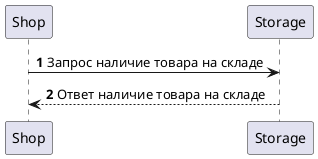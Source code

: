 @startuml
'https://plantuml.com/sequence-diagram

autonumber

Shop -> Storage: Запрос наличие товара на складе
Storage --> Shop: Ответ наличие товара на складе

@enduml
